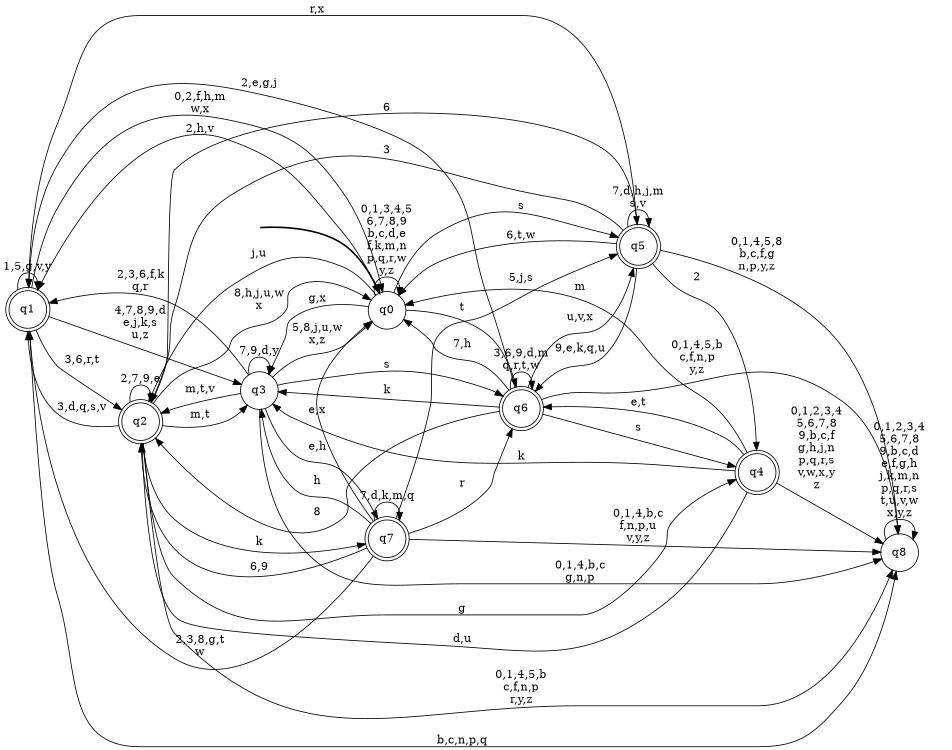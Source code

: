 digraph BlueStar {
__start0 [style = invis, shape = none, label = "", width = 0, height = 0];

rankdir=LR;
size="8,5";

s0 [style="filled", color="black", fillcolor="white" shape="circle", label="q0"];
s1 [style="rounded,filled", color="black", fillcolor="white" shape="doublecircle", label="q1"];
s2 [style="rounded,filled", color="black", fillcolor="white" shape="doublecircle", label="q2"];
s3 [style="filled", color="black", fillcolor="white" shape="circle", label="q3"];
s4 [style="rounded,filled", color="black", fillcolor="white" shape="doublecircle", label="q4"];
s5 [style="rounded,filled", color="black", fillcolor="white" shape="doublecircle", label="q5"];
s6 [style="rounded,filled", color="black", fillcolor="white" shape="doublecircle", label="q6"];
s7 [style="rounded,filled", color="black", fillcolor="white" shape="doublecircle", label="q7"];
s8 [style="filled", color="black", fillcolor="white" shape="circle", label="q8"];
subgraph cluster_main { 
	graph [pad=".75", ranksep="0.15", nodesep="0.15"];
	 style=invis; 
	__start0 -> s0 [penwidth=2];
}
s0 -> s0 [label="0,1,3,4,5\n6,7,8,9\nb,c,d,e\nf,k,m,n\np,q,r,w\ny,z"];
s0 -> s1 [label="2,h,v"];
s0 -> s2 [label="j,u"];
s0 -> s3 [label="g,x"];
s0 -> s5 [label="s"];
s0 -> s6 [label="t"];
s1 -> s0 [label="0,2,f,h,m\nw,x"];
s1 -> s1 [label="1,5,g,v,y"];
s1 -> s2 [label="3,6,r,t"];
s1 -> s3 [label="4,7,8,9,d\ne,j,k,s\nu,z"];
s1 -> s8 [label="b,c,n,p,q"];
s2 -> s0 [label="8,h,j,u,w\nx"];
s2 -> s1 [label="3,d,q,s,v"];
s2 -> s2 [label="2,7,9,e"];
s2 -> s3 [label="m,t"];
s2 -> s4 [label="g"];
s2 -> s5 [label="6"];
s2 -> s7 [label="k"];
s2 -> s8 [label="0,1,4,5,b\nc,f,n,p\nr,y,z"];
s3 -> s0 [label="5,8,j,u,w\nx,z"];
s3 -> s1 [label="2,3,6,f,k\nq,r"];
s3 -> s2 [label="m,t,v"];
s3 -> s3 [label="7,9,d,y"];
s3 -> s6 [label="s"];
s3 -> s7 [label="e,h"];
s3 -> s8 [label="0,1,4,b,c\ng,n,p"];
s4 -> s0 [label="m"];
s4 -> s2 [label="d,u"];
s4 -> s3 [label="k"];
s4 -> s6 [label="e,t"];
s4 -> s8 [label="0,1,2,3,4\n5,6,7,8\n9,b,c,f\ng,h,j,n\np,q,r,s\nv,w,x,y\nz"];
s5 -> s0 [label="6,t,w"];
s5 -> s1 [label="r,x"];
s5 -> s2 [label="3"];
s5 -> s4 [label="2"];
s5 -> s5 [label="7,d,h,j,m\ns,v"];
s5 -> s6 [label="9,e,k,q,u"];
s5 -> s8 [label="0,1,4,5,8\nb,c,f,g\nn,p,y,z"];
s6 -> s0 [label="7,h"];
s6 -> s1 [label="2,e,g,j"];
s6 -> s2 [label="8"];
s6 -> s3 [label="k"];
s6 -> s4 [label="s"];
s6 -> s5 [label="u,v,x"];
s6 -> s6 [label="3,6,9,d,m\nq,r,t,w"];
s6 -> s8 [label="0,1,4,5,b\nc,f,n,p\ny,z"];
s7 -> s0 [label="e,x"];
s7 -> s1 [label="2,3,8,g,t\nw"];
s7 -> s2 [label="6,9"];
s7 -> s3 [label="h"];
s7 -> s5 [label="5,j,s"];
s7 -> s6 [label="r"];
s7 -> s7 [label="7,d,k,m,q"];
s7 -> s8 [label="0,1,4,b,c\nf,n,p,u\nv,y,z"];
s8 -> s8 [label="0,1,2,3,4\n5,6,7,8\n9,b,c,d\ne,f,g,h\nj,k,m,n\np,q,r,s\nt,u,v,w\nx,y,z"];

}